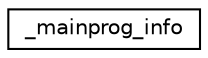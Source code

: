 digraph "Graphical Class Hierarchy"
{
  edge [fontname="Helvetica",fontsize="10",labelfontname="Helvetica",labelfontsize="10"];
  node [fontname="Helvetica",fontsize="10",shape=record];
  rankdir="LR";
  Node1 [label="_mainprog_info",height=0.2,width=0.4,color="black", fillcolor="white", style="filled",URL="$struct__mainprog__info.html"];
}
